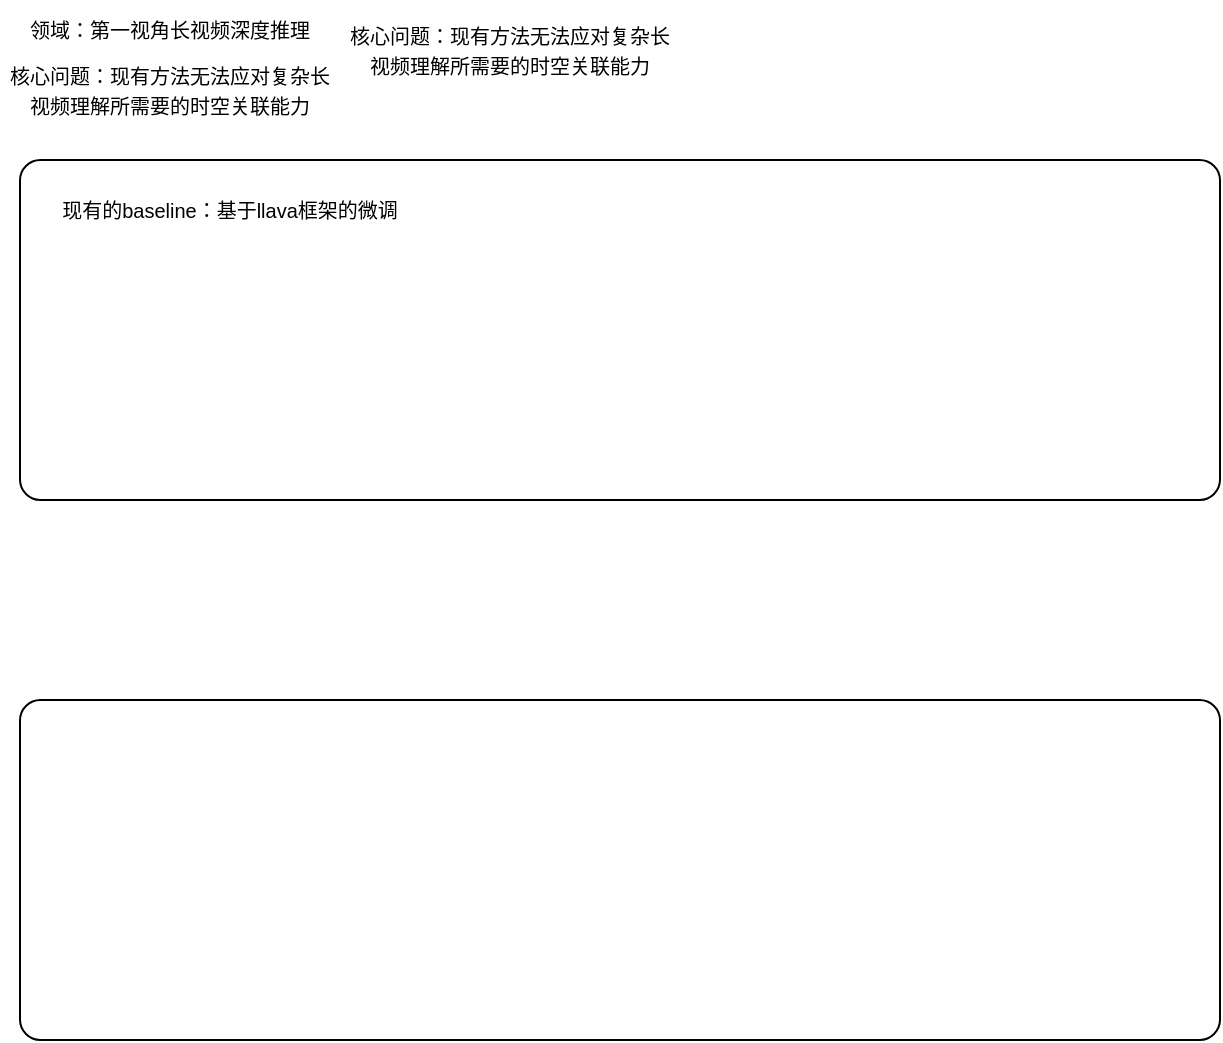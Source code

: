 <mxfile version="25.0.3">
  <diagram name="第 1 页" id="8cUFiWItD1DDZQjzIxC4">
    <mxGraphModel dx="683" dy="368" grid="1" gridSize="10" guides="1" tooltips="1" connect="1" arrows="1" fold="1" page="1" pageScale="1" pageWidth="827" pageHeight="1169" math="0" shadow="0">
      <root>
        <mxCell id="0" />
        <mxCell id="1" parent="0" />
        <mxCell id="M41UAt9uj_QEfifAQjRB-1" value="&lt;font style=&quot;font-size: 10px;&quot;&gt;领域：第一视角长视频深度推理&lt;/font&gt;" style="text;html=1;align=center;verticalAlign=middle;whiteSpace=wrap;rounded=0;" parent="1" vertex="1">
          <mxGeometry x="130" y="190" width="170" height="30" as="geometry" />
        </mxCell>
        <mxCell id="M41UAt9uj_QEfifAQjRB-2" value="&lt;font style=&quot;font-size: 10px;&quot;&gt;核心问题：现有方法无法应对复杂长视频理解所需要的时空关联能力&lt;/font&gt;" style="text;html=1;align=center;verticalAlign=middle;whiteSpace=wrap;rounded=0;" parent="1" vertex="1">
          <mxGeometry x="130" y="220" width="170" height="30" as="geometry" />
        </mxCell>
        <mxCell id="M41UAt9uj_QEfifAQjRB-3" value="" style="rounded=1;whiteSpace=wrap;html=1;arcSize=6;" parent="1" vertex="1">
          <mxGeometry x="140" y="270" width="600" height="170" as="geometry" />
        </mxCell>
        <mxCell id="yZ2-PZymQyruRovMXTyo-1" value="&lt;font style=&quot;font-size: 10px;&quot;&gt;现有的baseline：基于llava框架的微调&lt;/font&gt;" style="text;html=1;align=center;verticalAlign=middle;whiteSpace=wrap;rounded=0;" vertex="1" parent="1">
          <mxGeometry x="160" y="280" width="170" height="30" as="geometry" />
        </mxCell>
        <mxCell id="yZ2-PZymQyruRovMXTyo-2" value="" style="rounded=1;whiteSpace=wrap;html=1;arcSize=6;" vertex="1" parent="1">
          <mxGeometry x="140" y="540" width="600" height="170" as="geometry" />
        </mxCell>
        <mxCell id="yZ2-PZymQyruRovMXTyo-4" value="&lt;font style=&quot;font-size: 10px;&quot;&gt;核心问题：现有方法无法应对复杂长视频理解所需要的时空关联能力&lt;/font&gt;" style="text;html=1;align=center;verticalAlign=middle;whiteSpace=wrap;rounded=0;" vertex="1" parent="1">
          <mxGeometry x="300" y="200" width="170" height="30" as="geometry" />
        </mxCell>
      </root>
    </mxGraphModel>
  </diagram>
</mxfile>
